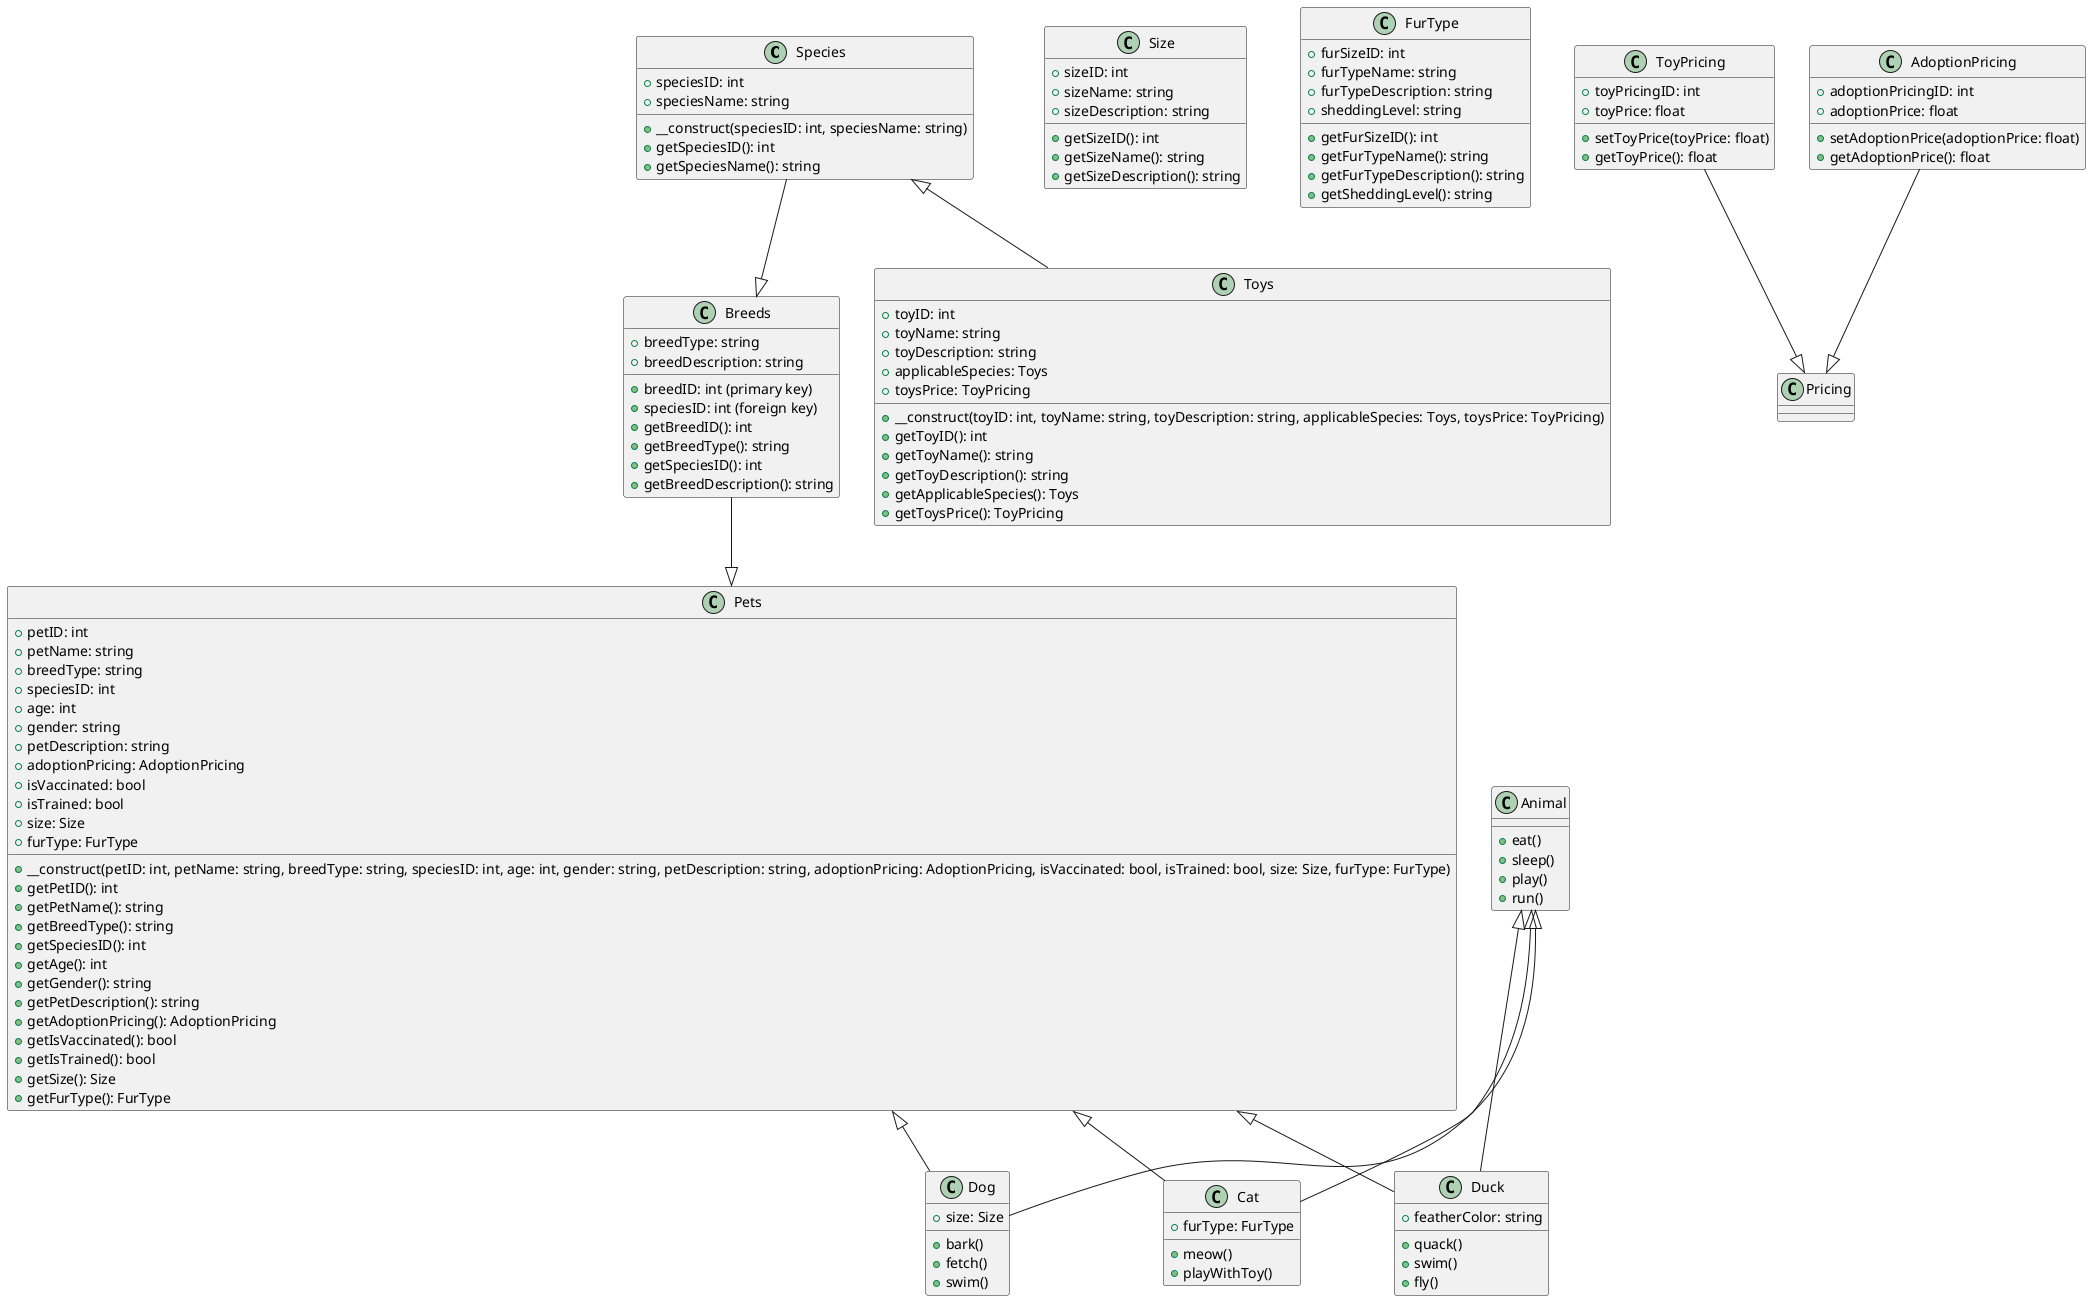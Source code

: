 @startuml

class Species {
  + speciesID: int
  + speciesName: string
  + __construct(speciesID: int, speciesName: string)
  + getSpeciesID(): int
  + getSpeciesName(): string
}


class Breeds {
  + breedID: int (primary key)
  + breedType: string
  + speciesID: int (foreign key)
  + breedDescription: string 
  + getBreedID(): int
  + getBreedType(): string
  + getSpeciesID(): int
  + getBreedDescription(): string 
}

class Size {
  + sizeID: int
  + sizeName: string
  + sizeDescription: string 
  + getSizeID(): int
  + getSizeName(): string
  + getSizeDescription(): string 
}

class FurType {
  + furSizeID: int
  + furTypeName: string
  + furTypeDescription: string 
  + sheddingLevel: string 
  + getFurSizeID(): int
  + getFurTypeName(): string
  + getFurTypeDescription(): string 
  + getSheddingLevel(): string 
}

class Pets {
  + petID: int
  + petName: string
  + breedType: string
  + speciesID: int
  + age: int
  + gender: string
  + petDescription: string
  + adoptionPricing: AdoptionPricing
  + isVaccinated: bool
  + isTrained: bool
  + size: Size
  + furType: FurType
  + __construct(petID: int, petName: string, breedType: string, speciesID: int, age: int, gender: string, petDescription: string, adoptionPricing: AdoptionPricing, isVaccinated: bool, isTrained: bool, size: Size, furType: FurType)
  + getPetID(): int
  + getPetName(): string
  + getBreedType(): string
  + getSpeciesID(): int
  + getAge(): int
  + getGender(): string
  + getPetDescription(): string
  + getAdoptionPricing(): AdoptionPricing
  + getIsVaccinated(): bool
  + getIsTrained(): bool
  + getSize(): Size
  + getFurType(): FurType
}

class Animal {
  + eat()
  + sleep()
  + play()
  + run()
}

class Dog extends Pets, Animal {
  + size: Size
  + bark()
  + fetch()
  + swim()
}

class Cat extends Pets, Animal {
  + furType: FurType
  + meow()
  + playWithToy()
}

class Duck extends Pets, Animal {
  + featherColor: string
  + quack()
  + swim()
  + fly()
}

class Toys {
  + toyID: int
  + toyName: string
  + toyDescription: string
  + applicableSpecies: Toys
  + toysPrice: ToyPricing
  + __construct(toyID: int, toyName: string, toyDescription: string, applicableSpecies: Toys, toysPrice: ToyPricing)
  + getToyID(): int
  + getToyName(): string
  + getToyDescription(): string
  + getApplicableSpecies(): Toys
  + getToysPrice(): ToyPricing
}

class ToyPricing {
  + toyPricingID: int
  + toyPrice: float
  + setToyPrice(toyPrice: float)
  + getToyPrice(): float
}

class AdoptionPricing {
  + adoptionPricingID: int
  + adoptionPrice: float
  + setAdoptionPrice(adoptionPrice: float)
  + getAdoptionPrice(): float
}


Species <|-- Toys
Species --|> Breeds
Breeds --|> Pets

AdoptionPricing --|> Pricing
ToyPricing --|> Pricing

@enduml
